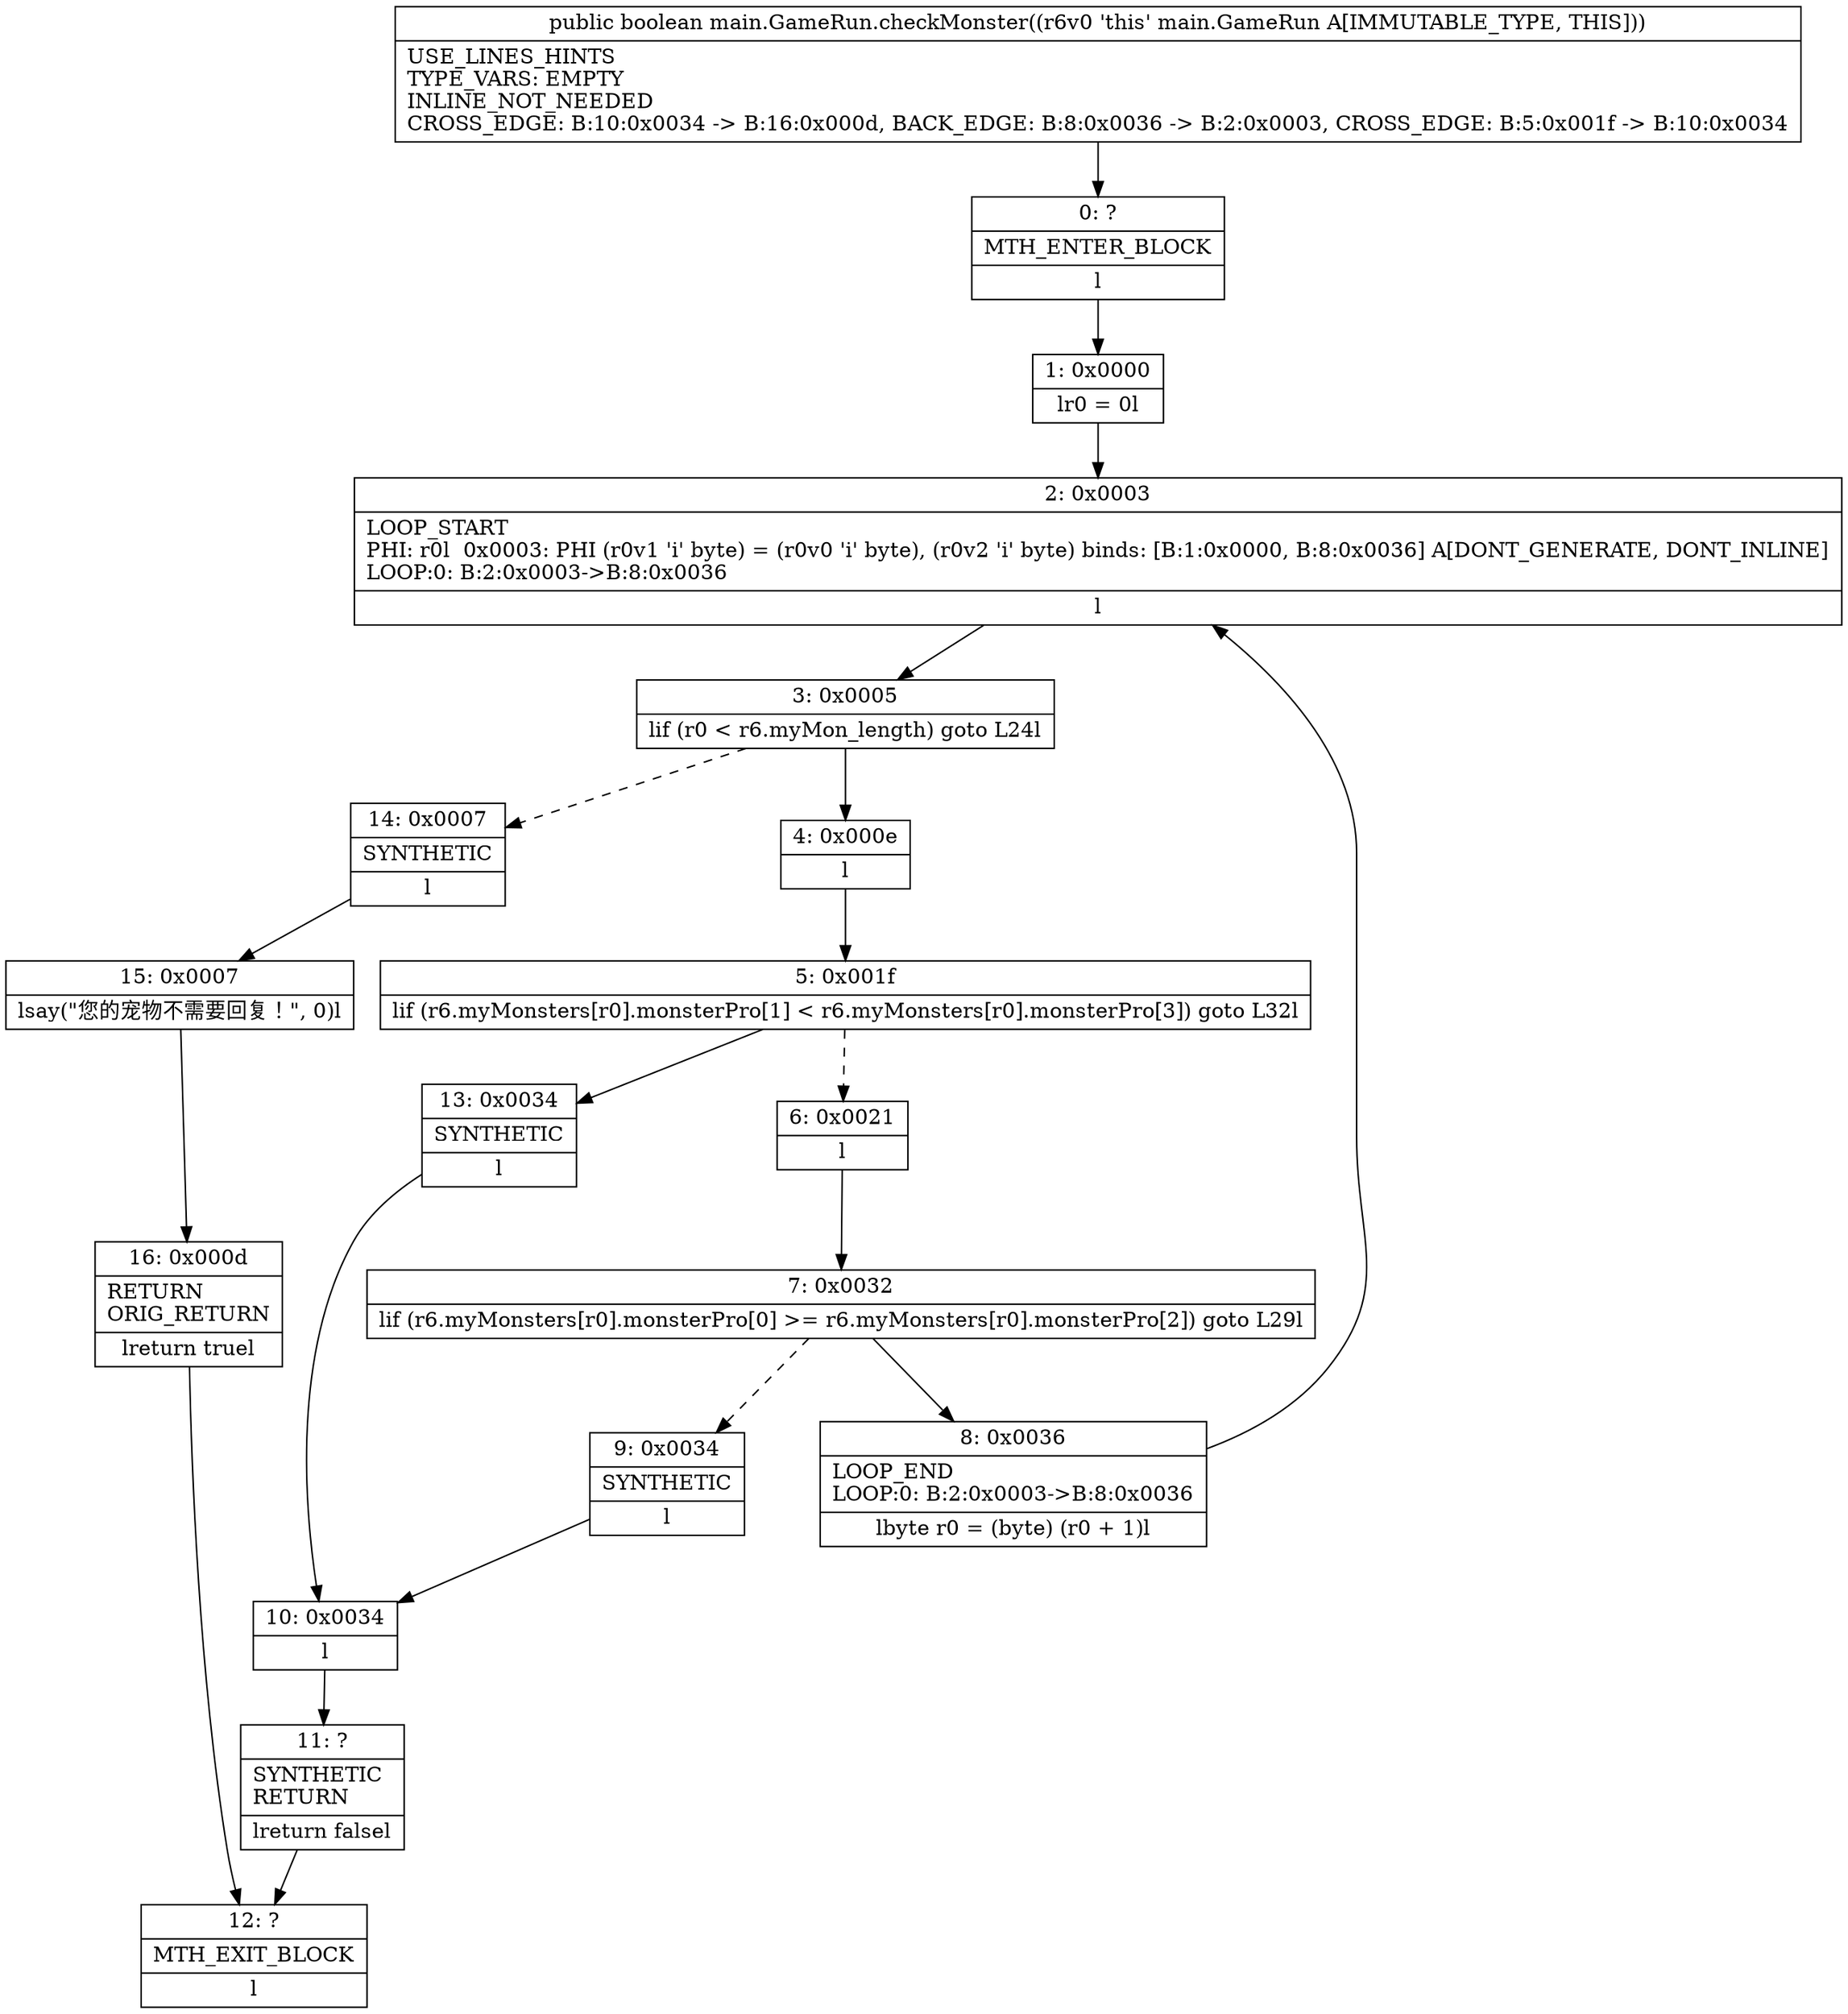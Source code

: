 digraph "CFG formain.GameRun.checkMonster()Z" {
Node_0 [shape=record,label="{0\:\ ?|MTH_ENTER_BLOCK\l|l}"];
Node_1 [shape=record,label="{1\:\ 0x0000|lr0 = 0l}"];
Node_2 [shape=record,label="{2\:\ 0x0003|LOOP_START\lPHI: r0l  0x0003: PHI (r0v1 'i' byte) = (r0v0 'i' byte), (r0v2 'i' byte) binds: [B:1:0x0000, B:8:0x0036] A[DONT_GENERATE, DONT_INLINE]\lLOOP:0: B:2:0x0003\-\>B:8:0x0036\l|l}"];
Node_3 [shape=record,label="{3\:\ 0x0005|lif (r0 \< r6.myMon_length) goto L24l}"];
Node_4 [shape=record,label="{4\:\ 0x000e|l}"];
Node_5 [shape=record,label="{5\:\ 0x001f|lif (r6.myMonsters[r0].monsterPro[1] \< r6.myMonsters[r0].monsterPro[3]) goto L32l}"];
Node_6 [shape=record,label="{6\:\ 0x0021|l}"];
Node_7 [shape=record,label="{7\:\ 0x0032|lif (r6.myMonsters[r0].monsterPro[0] \>= r6.myMonsters[r0].monsterPro[2]) goto L29l}"];
Node_8 [shape=record,label="{8\:\ 0x0036|LOOP_END\lLOOP:0: B:2:0x0003\-\>B:8:0x0036\l|lbyte r0 = (byte) (r0 + 1)l}"];
Node_9 [shape=record,label="{9\:\ 0x0034|SYNTHETIC\l|l}"];
Node_10 [shape=record,label="{10\:\ 0x0034|l}"];
Node_11 [shape=record,label="{11\:\ ?|SYNTHETIC\lRETURN\l|lreturn falsel}"];
Node_12 [shape=record,label="{12\:\ ?|MTH_EXIT_BLOCK\l|l}"];
Node_13 [shape=record,label="{13\:\ 0x0034|SYNTHETIC\l|l}"];
Node_14 [shape=record,label="{14\:\ 0x0007|SYNTHETIC\l|l}"];
Node_15 [shape=record,label="{15\:\ 0x0007|lsay(\"您的宠物不需要回复！\", 0)l}"];
Node_16 [shape=record,label="{16\:\ 0x000d|RETURN\lORIG_RETURN\l|lreturn truel}"];
MethodNode[shape=record,label="{public boolean main.GameRun.checkMonster((r6v0 'this' main.GameRun A[IMMUTABLE_TYPE, THIS]))  | USE_LINES_HINTS\lTYPE_VARS: EMPTY\lINLINE_NOT_NEEDED\lCROSS_EDGE: B:10:0x0034 \-\> B:16:0x000d, BACK_EDGE: B:8:0x0036 \-\> B:2:0x0003, CROSS_EDGE: B:5:0x001f \-\> B:10:0x0034\l}"];
MethodNode -> Node_0;
Node_0 -> Node_1;
Node_1 -> Node_2;
Node_2 -> Node_3;
Node_3 -> Node_4;
Node_3 -> Node_14[style=dashed];
Node_4 -> Node_5;
Node_5 -> Node_6[style=dashed];
Node_5 -> Node_13;
Node_6 -> Node_7;
Node_7 -> Node_8;
Node_7 -> Node_9[style=dashed];
Node_8 -> Node_2;
Node_9 -> Node_10;
Node_10 -> Node_11;
Node_11 -> Node_12;
Node_13 -> Node_10;
Node_14 -> Node_15;
Node_15 -> Node_16;
Node_16 -> Node_12;
}

